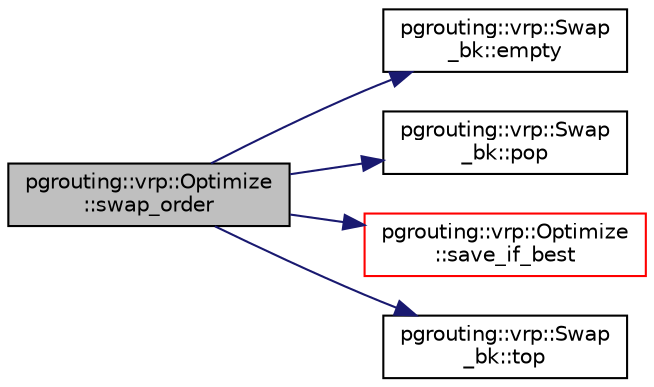 digraph "pgrouting::vrp::Optimize::swap_order"
{
  edge [fontname="Helvetica",fontsize="10",labelfontname="Helvetica",labelfontsize="10"];
  node [fontname="Helvetica",fontsize="10",shape=record];
  rankdir="LR";
  Node861 [label="pgrouting::vrp::Optimize\l::swap_order",height=0.2,width=0.4,color="black", fillcolor="grey75", style="filled", fontcolor="black"];
  Node861 -> Node862 [color="midnightblue",fontsize="10",style="solid",fontname="Helvetica"];
  Node862 [label="pgrouting::vrp::Swap\l_bk::empty",height=0.2,width=0.4,color="black", fillcolor="white", style="filled",URL="$classpgrouting_1_1vrp_1_1Swap__bk.html#a88ace9e98fd750245de318deb762011a"];
  Node861 -> Node863 [color="midnightblue",fontsize="10",style="solid",fontname="Helvetica"];
  Node863 [label="pgrouting::vrp::Swap\l_bk::pop",height=0.2,width=0.4,color="black", fillcolor="white", style="filled",URL="$classpgrouting_1_1vrp_1_1Swap__bk.html#a2c375b67085dfd1a764082fb941ca4e7"];
  Node861 -> Node864 [color="midnightblue",fontsize="10",style="solid",fontname="Helvetica"];
  Node864 [label="pgrouting::vrp::Optimize\l::save_if_best",height=0.2,width=0.4,color="red", fillcolor="white", style="filled",URL="$classpgrouting_1_1vrp_1_1Optimize.html#a566ff61efd9b90653451236317ffa16f"];
  Node861 -> Node869 [color="midnightblue",fontsize="10",style="solid",fontname="Helvetica"];
  Node869 [label="pgrouting::vrp::Swap\l_bk::top",height=0.2,width=0.4,color="black", fillcolor="white", style="filled",URL="$classpgrouting_1_1vrp_1_1Swap__bk.html#a73e607dc2e030d004b88c4234c628618"];
}
